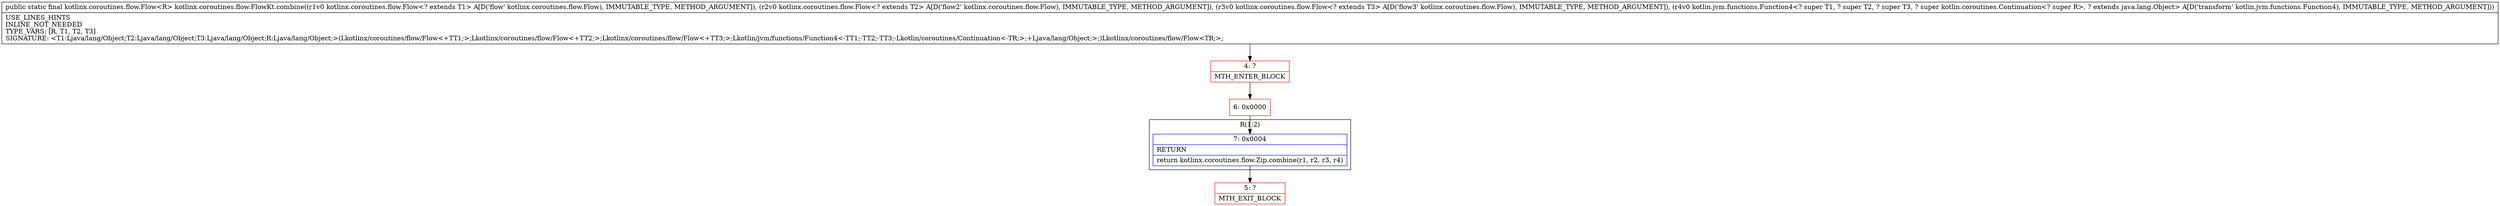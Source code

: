 digraph "CFG forkotlinx.coroutines.flow.FlowKt.combine(Lkotlinx\/coroutines\/flow\/Flow;Lkotlinx\/coroutines\/flow\/Flow;Lkotlinx\/coroutines\/flow\/Flow;Lkotlin\/jvm\/functions\/Function4;)Lkotlinx\/coroutines\/flow\/Flow;" {
subgraph cluster_Region_1208409961 {
label = "R(1:2)";
node [shape=record,color=blue];
Node_7 [shape=record,label="{7\:\ 0x0004|RETURN\l|return kotlinx.coroutines.flow.Zip.combine(r1, r2, r3, r4)\l}"];
}
Node_4 [shape=record,color=red,label="{4\:\ ?|MTH_ENTER_BLOCK\l}"];
Node_6 [shape=record,color=red,label="{6\:\ 0x0000}"];
Node_5 [shape=record,color=red,label="{5\:\ ?|MTH_EXIT_BLOCK\l}"];
MethodNode[shape=record,label="{public static final kotlinx.coroutines.flow.Flow\<R\> kotlinx.coroutines.flow.FlowKt.combine((r1v0 kotlinx.coroutines.flow.Flow\<? extends T1\> A[D('flow' kotlinx.coroutines.flow.Flow), IMMUTABLE_TYPE, METHOD_ARGUMENT]), (r2v0 kotlinx.coroutines.flow.Flow\<? extends T2\> A[D('flow2' kotlinx.coroutines.flow.Flow), IMMUTABLE_TYPE, METHOD_ARGUMENT]), (r3v0 kotlinx.coroutines.flow.Flow\<? extends T3\> A[D('flow3' kotlinx.coroutines.flow.Flow), IMMUTABLE_TYPE, METHOD_ARGUMENT]), (r4v0 kotlin.jvm.functions.Function4\<? super T1, ? super T2, ? super T3, ? super kotlin.coroutines.Continuation\<? super R\>, ? extends java.lang.Object\> A[D('transform' kotlin.jvm.functions.Function4), IMMUTABLE_TYPE, METHOD_ARGUMENT]))  | USE_LINES_HINTS\lINLINE_NOT_NEEDED\lTYPE_VARS: [R, T1, T2, T3]\lSIGNATURE: \<T1:Ljava\/lang\/Object;T2:Ljava\/lang\/Object;T3:Ljava\/lang\/Object;R:Ljava\/lang\/Object;\>(Lkotlinx\/coroutines\/flow\/Flow\<+TT1;\>;Lkotlinx\/coroutines\/flow\/Flow\<+TT2;\>;Lkotlinx\/coroutines\/flow\/Flow\<+TT3;\>;Lkotlin\/jvm\/functions\/Function4\<\-TT1;\-TT2;\-TT3;\-Lkotlin\/coroutines\/Continuation\<\-TR;\>;+Ljava\/lang\/Object;\>;)Lkotlinx\/coroutines\/flow\/Flow\<TR;\>;\l}"];
MethodNode -> Node_4;Node_7 -> Node_5;
Node_4 -> Node_6;
Node_6 -> Node_7;
}


